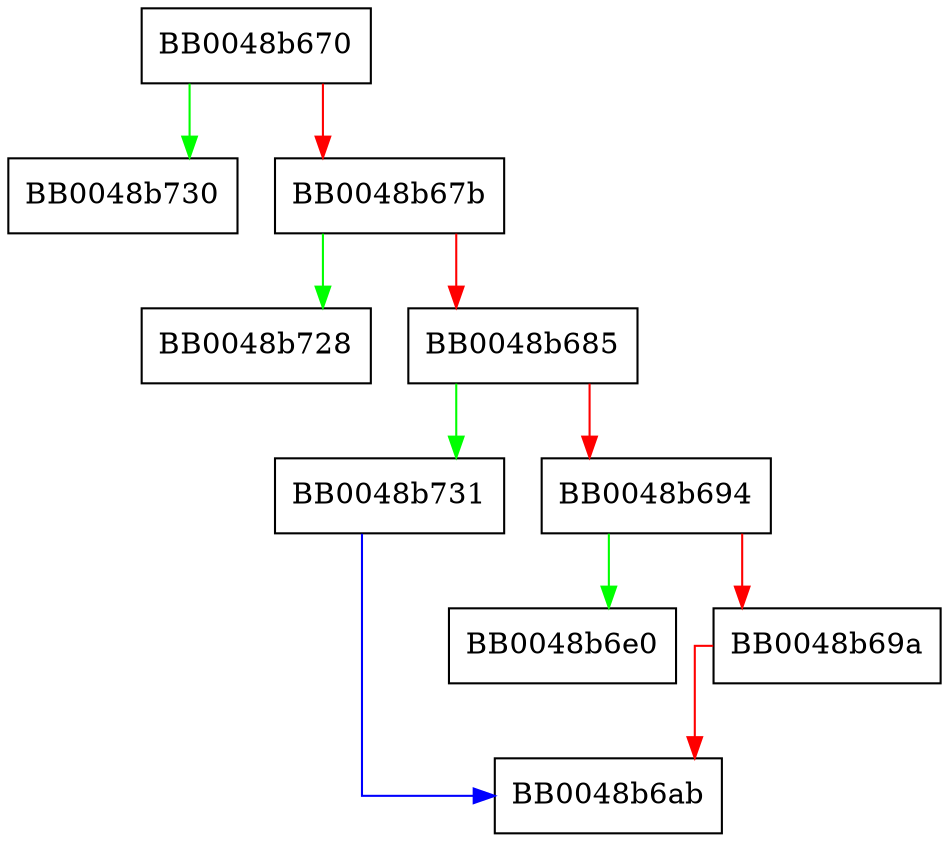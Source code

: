 digraph SSL_sendfile {
  node [shape="box"];
  graph [splines=ortho];
  BB0048b670 -> BB0048b730 [color="green"];
  BB0048b670 -> BB0048b67b [color="red"];
  BB0048b67b -> BB0048b728 [color="green"];
  BB0048b67b -> BB0048b685 [color="red"];
  BB0048b685 -> BB0048b731 [color="green"];
  BB0048b685 -> BB0048b694 [color="red"];
  BB0048b694 -> BB0048b6e0 [color="green"];
  BB0048b694 -> BB0048b69a [color="red"];
  BB0048b69a -> BB0048b6ab [color="red"];
  BB0048b731 -> BB0048b6ab [color="blue"];
}